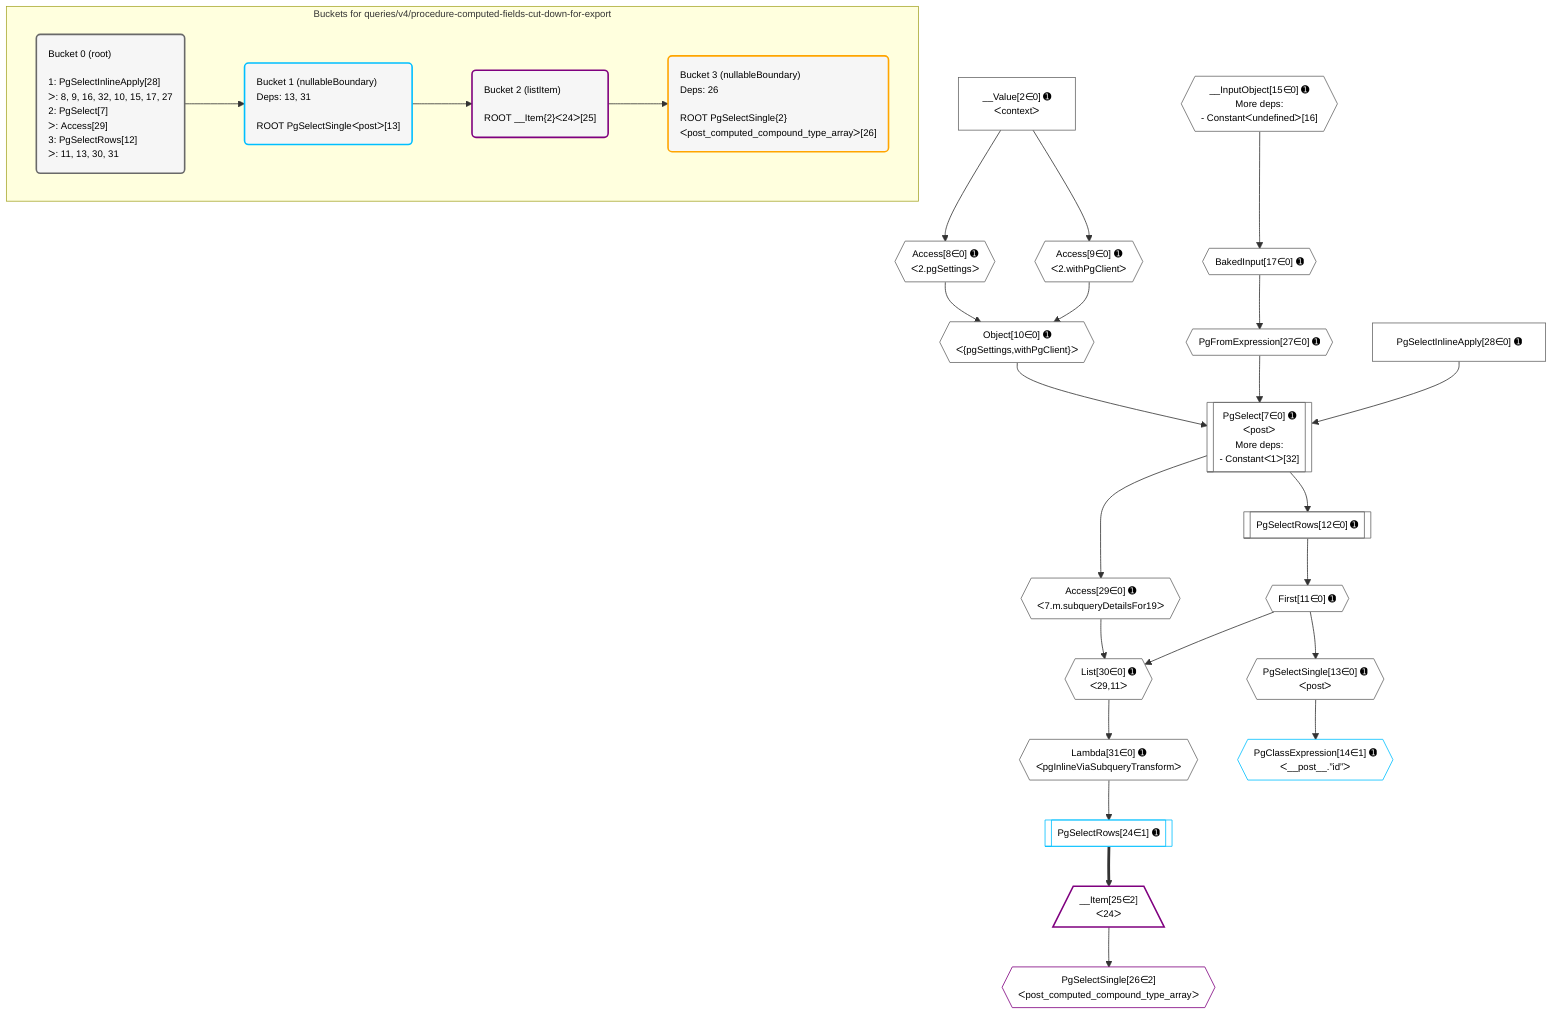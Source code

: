 %%{init: {'themeVariables': { 'fontSize': '12px'}}}%%
graph TD
    classDef path fill:#eee,stroke:#000,color:#000
    classDef plan fill:#fff,stroke-width:1px,color:#000
    classDef itemplan fill:#fff,stroke-width:2px,color:#000
    classDef unbatchedplan fill:#dff,stroke-width:1px,color:#000
    classDef sideeffectplan fill:#fcc,stroke-width:2px,color:#000
    classDef bucket fill:#f6f6f6,color:#000,stroke-width:2px,text-align:left

    subgraph "Buckets for queries/v4/procedure-computed-fields-cut-down-for-export"
    Bucket0("Bucket 0 (root)<br /><br />1: PgSelectInlineApply[28]<br />ᐳ: 8, 9, 16, 32, 10, 15, 17, 27<br />2: PgSelect[7]<br />ᐳ: Access[29]<br />3: PgSelectRows[12]<br />ᐳ: 11, 13, 30, 31"):::bucket
    Bucket1("Bucket 1 (nullableBoundary)<br />Deps: 13, 31<br /><br />ROOT PgSelectSingleᐸpostᐳ[13]"):::bucket
    Bucket2("Bucket 2 (listItem)<br /><br />ROOT __Item{2}ᐸ24ᐳ[25]"):::bucket
    Bucket3("Bucket 3 (nullableBoundary)<br />Deps: 26<br /><br />ROOT PgSelectSingle{2}ᐸpost_computed_compound_type_arrayᐳ[26]"):::bucket
    end
    Bucket0 --> Bucket1
    Bucket1 --> Bucket2
    Bucket2 --> Bucket3

    %% plan dependencies
    PgSelect7[["PgSelect[7∈0] ➊<br />ᐸpostᐳ<br />More deps:<br />- Constantᐸ1ᐳ[32]"]]:::plan
    Object10{{"Object[10∈0] ➊<br />ᐸ{pgSettings,withPgClient}ᐳ"}}:::plan
    PgFromExpression27{{"PgFromExpression[27∈0] ➊"}}:::plan
    PgSelectInlineApply28["PgSelectInlineApply[28∈0] ➊"]:::plan
    Object10 & PgFromExpression27 & PgSelectInlineApply28 --> PgSelect7
    Access8{{"Access[8∈0] ➊<br />ᐸ2.pgSettingsᐳ"}}:::plan
    Access9{{"Access[9∈0] ➊<br />ᐸ2.withPgClientᐳ"}}:::plan
    Access8 & Access9 --> Object10
    List30{{"List[30∈0] ➊<br />ᐸ29,11ᐳ"}}:::plan
    Access29{{"Access[29∈0] ➊<br />ᐸ7.m.subqueryDetailsFor19ᐳ"}}:::plan
    First11{{"First[11∈0] ➊"}}:::plan
    Access29 & First11 --> List30
    __Value2["__Value[2∈0] ➊<br />ᐸcontextᐳ"]:::plan
    __Value2 --> Access8
    __Value2 --> Access9
    PgSelectRows12[["PgSelectRows[12∈0] ➊"]]:::plan
    PgSelectRows12 --> First11
    PgSelect7 --> PgSelectRows12
    PgSelectSingle13{{"PgSelectSingle[13∈0] ➊<br />ᐸpostᐳ"}}:::plan
    First11 --> PgSelectSingle13
    __InputObject15{{"__InputObject[15∈0] ➊<br />More deps:<br />- Constantᐸundefinedᐳ[16]"}}:::plan
    BakedInput17{{"BakedInput[17∈0] ➊"}}:::plan
    __InputObject15 --> BakedInput17
    BakedInput17 --> PgFromExpression27
    PgSelect7 --> Access29
    Lambda31{{"Lambda[31∈0] ➊<br />ᐸpgInlineViaSubqueryTransformᐳ"}}:::plan
    List30 --> Lambda31
    PgClassExpression14{{"PgClassExpression[14∈1] ➊<br />ᐸ__post__.”id”ᐳ"}}:::plan
    PgSelectSingle13 --> PgClassExpression14
    PgSelectRows24[["PgSelectRows[24∈1] ➊"]]:::plan
    Lambda31 --> PgSelectRows24
    __Item25[/"__Item[25∈2]<br />ᐸ24ᐳ"\]:::itemplan
    PgSelectRows24 ==> __Item25
    PgSelectSingle26{{"PgSelectSingle[26∈2]<br />ᐸpost_computed_compound_type_arrayᐳ"}}:::plan
    __Item25 --> PgSelectSingle26

    %% define steps
    classDef bucket0 stroke:#696969
    class Bucket0,__Value2,PgSelect7,Access8,Access9,Object10,First11,PgSelectRows12,PgSelectSingle13,__InputObject15,BakedInput17,PgFromExpression27,PgSelectInlineApply28,Access29,List30,Lambda31 bucket0
    classDef bucket1 stroke:#00bfff
    class Bucket1,PgClassExpression14,PgSelectRows24 bucket1
    classDef bucket2 stroke:#7f007f
    class Bucket2,__Item25,PgSelectSingle26 bucket2
    classDef bucket3 stroke:#ffa500
    class Bucket3 bucket3